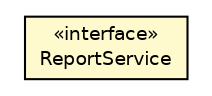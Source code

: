 #!/usr/local/bin/dot
#
# Class diagram 
# Generated by UmlGraph version 4.6 (http://www.spinellis.gr/sw/umlgraph)
#

digraph G {
	edge [fontname="Helvetica",fontsize=10,labelfontname="Helvetica",labelfontsize=10];
	node [fontname="Helvetica",fontsize=10,shape=plaintext];
	// net.chrissearle.flickrvote.service.ReportService
	c85 [label=<<table border="0" cellborder="1" cellspacing="0" cellpadding="2" port="p" bgcolor="lemonChiffon" href="./ReportService.html">
		<tr><td><table border="0" cellspacing="0" cellpadding="1">
			<tr><td> &laquo;interface&raquo; </td></tr>
			<tr><td> ReportService </td></tr>
		</table></td></tr>
		</table>>, fontname="Helvetica", fontcolor="black", fontsize=9.0];
}

